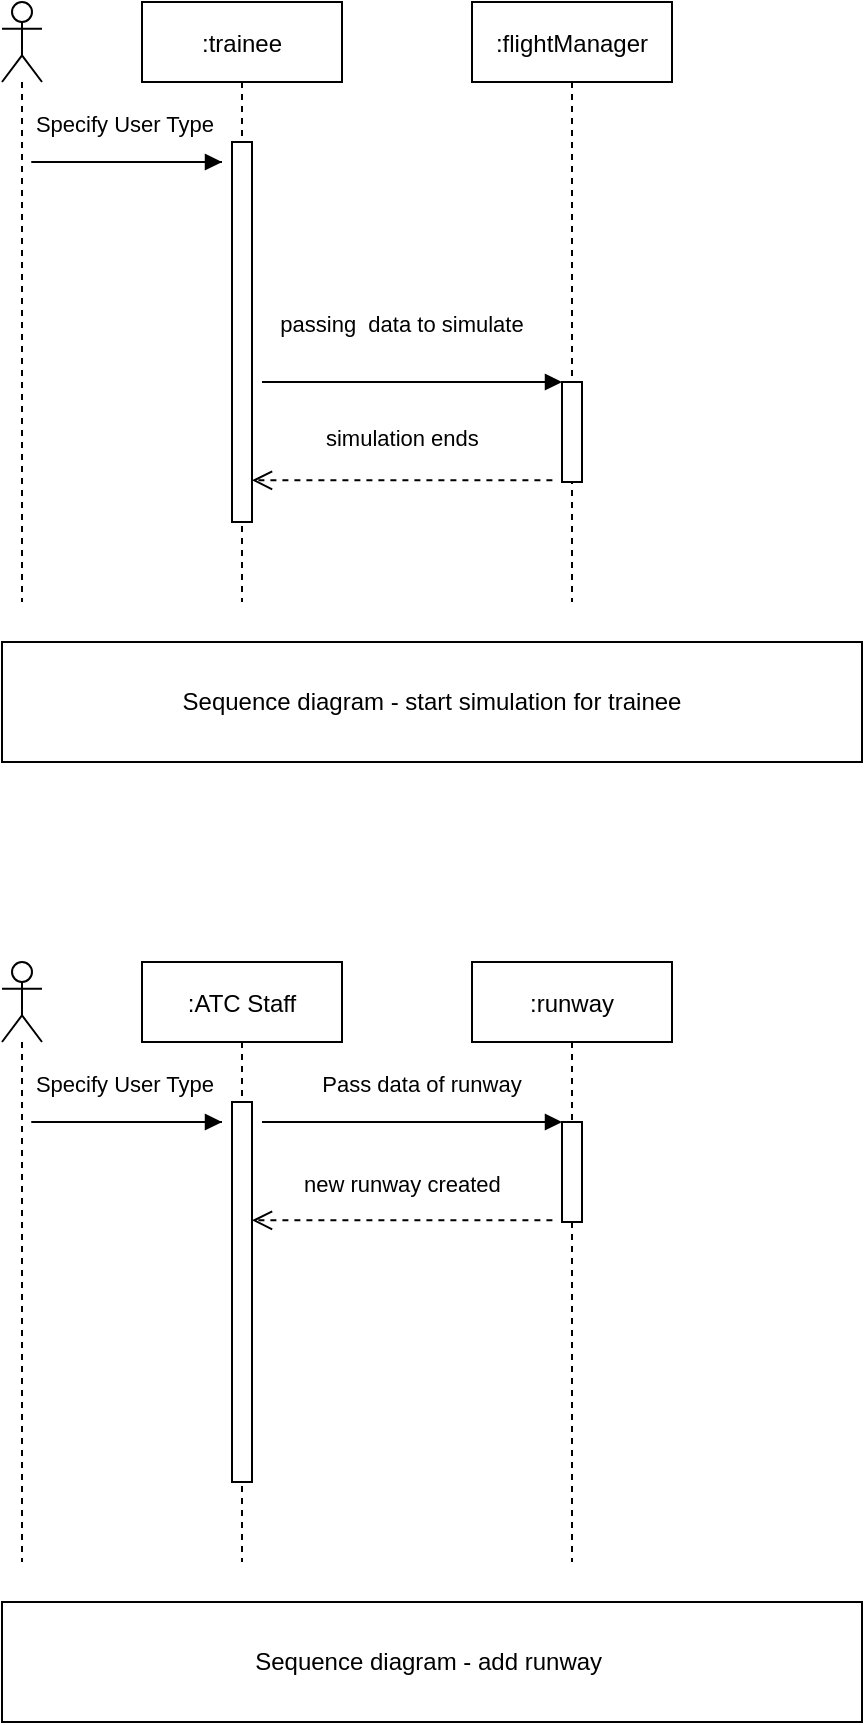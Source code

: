 <mxfile version="20.5.2" type="device"><diagram id="pqQjAagAPP11wLB7H8J_" name="Page-1"><mxGraphModel dx="1038" dy="543" grid="1" gridSize="10" guides="1" tooltips="1" connect="1" arrows="1" fold="1" page="1" pageScale="1" pageWidth="850" pageHeight="1100" math="0" shadow="0"><root><mxCell id="0"/><mxCell id="1" parent="0"/><mxCell id="pVSM8HMNgbgIfSDCN3Lz-1" value=":trainee" style="shape=umlLifeline;perimeter=lifelinePerimeter;container=1;collapsible=0;recursiveResize=0;rounded=0;shadow=0;strokeWidth=1;" vertex="1" parent="1"><mxGeometry x="290" y="40" width="100" height="300" as="geometry"/></mxCell><mxCell id="pVSM8HMNgbgIfSDCN3Lz-2" value="" style="points=[];perimeter=orthogonalPerimeter;rounded=0;shadow=0;strokeWidth=1;" vertex="1" parent="pVSM8HMNgbgIfSDCN3Lz-1"><mxGeometry x="45" y="70" width="10" height="190" as="geometry"/></mxCell><mxCell id="pVSM8HMNgbgIfSDCN3Lz-3" value="Specify User Type" style="verticalAlign=bottom;endArrow=block;shadow=0;strokeWidth=1;" edge="1" parent="pVSM8HMNgbgIfSDCN3Lz-1"><mxGeometry x="0.515" y="10" relative="1" as="geometry"><mxPoint x="40" y="80" as="sourcePoint"/><mxPoint x="40" y="80" as="targetPoint"/><Array as="points"><mxPoint x="-60" y="80"/></Array><mxPoint as="offset"/></mxGeometry></mxCell><mxCell id="pVSM8HMNgbgIfSDCN3Lz-4" value="simulation ends" style="verticalAlign=bottom;endArrow=open;dashed=1;endSize=8;exitX=-0.48;exitY=0.983;shadow=0;strokeWidth=1;exitDx=0;exitDy=0;exitPerimeter=0;" edge="1" parent="1" source="pVSM8HMNgbgIfSDCN3Lz-6" target="pVSM8HMNgbgIfSDCN3Lz-2"><mxGeometry y="-12" relative="1" as="geometry"><mxPoint x="445" y="196" as="targetPoint"/><mxPoint as="offset"/></mxGeometry></mxCell><mxCell id="pVSM8HMNgbgIfSDCN3Lz-5" value=":flightManager" style="shape=umlLifeline;perimeter=lifelinePerimeter;container=1;collapsible=0;recursiveResize=0;rounded=0;shadow=0;strokeWidth=1;" vertex="1" parent="1"><mxGeometry x="455" y="40" width="100" height="300" as="geometry"/></mxCell><mxCell id="pVSM8HMNgbgIfSDCN3Lz-6" value="" style="points=[];perimeter=orthogonalPerimeter;rounded=0;shadow=0;strokeWidth=1;" vertex="1" parent="pVSM8HMNgbgIfSDCN3Lz-5"><mxGeometry x="45" y="190" width="10" height="50" as="geometry"/></mxCell><mxCell id="pVSM8HMNgbgIfSDCN3Lz-7" value="Specify User Type" style="verticalAlign=bottom;endArrow=block;entryX=0;entryY=0;shadow=0;strokeWidth=1;" edge="1" parent="pVSM8HMNgbgIfSDCN3Lz-5" source="pVSM8HMNgbgIfSDCN3Lz-6"><mxGeometry y="10" relative="1" as="geometry"><mxPoint x="155" y="80" as="sourcePoint"/><mxPoint as="offset"/></mxGeometry></mxCell><mxCell id="pVSM8HMNgbgIfSDCN3Lz-9" value="Sequence diagram - start simulation for trainee" style="whiteSpace=wrap;html=1;" vertex="1" parent="1"><mxGeometry x="220" y="360" width="430" height="60" as="geometry"/></mxCell><mxCell id="pVSM8HMNgbgIfSDCN3Lz-10" value="" style="shape=umlLifeline;participant=umlActor;perimeter=lifelinePerimeter;whiteSpace=wrap;html=1;container=1;collapsible=0;recursiveResize=0;verticalAlign=top;spacingTop=36;outlineConnect=0;" vertex="1" parent="1"><mxGeometry x="220" y="40" width="20" height="300" as="geometry"/></mxCell><mxCell id="pVSM8HMNgbgIfSDCN3Lz-8" value="passing  data to simulate" style="verticalAlign=bottom;endArrow=block;entryX=0;entryY=0;shadow=0;strokeWidth=1;" edge="1" parent="1"><mxGeometry x="-0.067" y="20" relative="1" as="geometry"><mxPoint x="350" y="230" as="sourcePoint"/><mxPoint x="500" y="230.0" as="targetPoint"/><mxPoint as="offset"/><Array as="points"><mxPoint x="420" y="230"/></Array></mxGeometry></mxCell><mxCell id="pVSM8HMNgbgIfSDCN3Lz-11" value=":ATC Staff" style="shape=umlLifeline;perimeter=lifelinePerimeter;container=1;collapsible=0;recursiveResize=0;rounded=0;shadow=0;strokeWidth=1;" vertex="1" parent="1"><mxGeometry x="290" y="520" width="100" height="300" as="geometry"/></mxCell><mxCell id="pVSM8HMNgbgIfSDCN3Lz-12" value="" style="points=[];perimeter=orthogonalPerimeter;rounded=0;shadow=0;strokeWidth=1;" vertex="1" parent="pVSM8HMNgbgIfSDCN3Lz-11"><mxGeometry x="45" y="70" width="10" height="190" as="geometry"/></mxCell><mxCell id="pVSM8HMNgbgIfSDCN3Lz-13" value="Specify User Type" style="verticalAlign=bottom;endArrow=block;shadow=0;strokeWidth=1;" edge="1" parent="pVSM8HMNgbgIfSDCN3Lz-11"><mxGeometry x="0.515" y="10" relative="1" as="geometry"><mxPoint x="40" y="80" as="sourcePoint"/><mxPoint x="40" y="80" as="targetPoint"/><Array as="points"><mxPoint x="-60" y="80"/></Array><mxPoint as="offset"/></mxGeometry></mxCell><mxCell id="pVSM8HMNgbgIfSDCN3Lz-14" value="new runway created" style="verticalAlign=bottom;endArrow=open;dashed=1;endSize=8;exitX=-0.48;exitY=0.983;shadow=0;strokeWidth=1;exitDx=0;exitDy=0;exitPerimeter=0;" edge="1" parent="1" source="pVSM8HMNgbgIfSDCN3Lz-16" target="pVSM8HMNgbgIfSDCN3Lz-12"><mxGeometry x="0.001" y="-9" relative="1" as="geometry"><mxPoint x="445" y="676" as="targetPoint"/><mxPoint as="offset"/></mxGeometry></mxCell><mxCell id="pVSM8HMNgbgIfSDCN3Lz-15" value=":runway" style="shape=umlLifeline;perimeter=lifelinePerimeter;container=1;collapsible=0;recursiveResize=0;rounded=0;shadow=0;strokeWidth=1;" vertex="1" parent="1"><mxGeometry x="455" y="520" width="100" height="300" as="geometry"/></mxCell><mxCell id="pVSM8HMNgbgIfSDCN3Lz-16" value="" style="points=[];perimeter=orthogonalPerimeter;rounded=0;shadow=0;strokeWidth=1;" vertex="1" parent="pVSM8HMNgbgIfSDCN3Lz-15"><mxGeometry x="45" y="80" width="10" height="50" as="geometry"/></mxCell><mxCell id="pVSM8HMNgbgIfSDCN3Lz-17" value="Specify User Type" style="verticalAlign=bottom;endArrow=block;entryX=0;entryY=0;shadow=0;strokeWidth=1;" edge="1" parent="pVSM8HMNgbgIfSDCN3Lz-15" source="pVSM8HMNgbgIfSDCN3Lz-16"><mxGeometry y="10" relative="1" as="geometry"><mxPoint x="155" y="80" as="sourcePoint"/><mxPoint as="offset"/></mxGeometry></mxCell><mxCell id="pVSM8HMNgbgIfSDCN3Lz-18" value="Sequence diagram - add runway&amp;nbsp;" style="whiteSpace=wrap;html=1;" vertex="1" parent="1"><mxGeometry x="220" y="840" width="430" height="60" as="geometry"/></mxCell><mxCell id="pVSM8HMNgbgIfSDCN3Lz-19" value="" style="shape=umlLifeline;participant=umlActor;perimeter=lifelinePerimeter;whiteSpace=wrap;html=1;container=1;collapsible=0;recursiveResize=0;verticalAlign=top;spacingTop=36;outlineConnect=0;" vertex="1" parent="1"><mxGeometry x="220" y="520" width="20" height="300" as="geometry"/></mxCell><mxCell id="pVSM8HMNgbgIfSDCN3Lz-20" value="Pass data of runway" style="verticalAlign=bottom;endArrow=block;entryX=0;entryY=0;shadow=0;strokeWidth=1;" edge="1" parent="1"><mxGeometry x="0.067" y="10" relative="1" as="geometry"><mxPoint x="350" y="600" as="sourcePoint"/><mxPoint x="500" y="600.0" as="targetPoint"/><mxPoint as="offset"/><Array as="points"><mxPoint x="420" y="600"/></Array></mxGeometry></mxCell></root></mxGraphModel></diagram></mxfile>